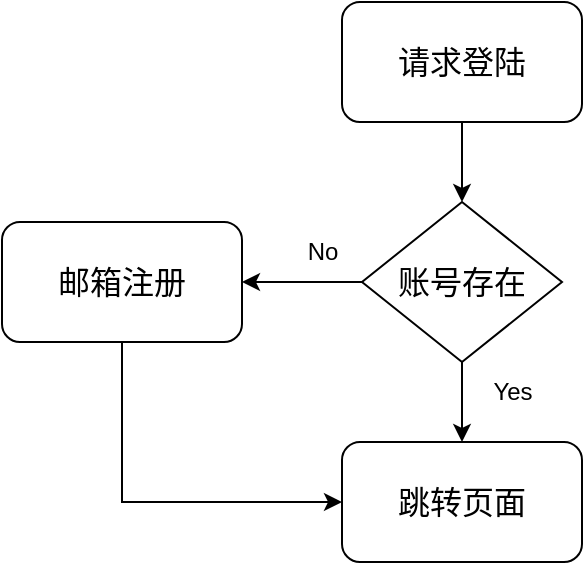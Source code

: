 <mxfile version="24.2.8" type="github">
  <diagram name="第 1 页" id="x6DU5e6zfSBmo6PIq0Tz">
    <mxGraphModel dx="1146" dy="557" grid="1" gridSize="10" guides="1" tooltips="1" connect="1" arrows="1" fold="1" page="1" pageScale="1" pageWidth="827" pageHeight="1169" math="0" shadow="0">
      <root>
        <mxCell id="0" />
        <mxCell id="1" parent="0" />
        <mxCell id="p2-TfMb37SsXBgMvfIKl-4" value="" style="edgeStyle=orthogonalEdgeStyle;rounded=0;orthogonalLoop=1;jettySize=auto;html=1;" edge="1" parent="1" source="p2-TfMb37SsXBgMvfIKl-1" target="p2-TfMb37SsXBgMvfIKl-3">
          <mxGeometry relative="1" as="geometry" />
        </mxCell>
        <mxCell id="p2-TfMb37SsXBgMvfIKl-1" value="&lt;font style=&quot;font-size: 16px;&quot;&gt;请求登陆&lt;/font&gt;" style="rounded=1;whiteSpace=wrap;html=1;" vertex="1" parent="1">
          <mxGeometry x="360" y="160" width="120" height="60" as="geometry" />
        </mxCell>
        <mxCell id="p2-TfMb37SsXBgMvfIKl-2" value="&lt;font style=&quot;font-size: 16px;&quot;&gt;跳转页面&lt;/font&gt;" style="rounded=1;whiteSpace=wrap;html=1;" vertex="1" parent="1">
          <mxGeometry x="360" y="380" width="120" height="60" as="geometry" />
        </mxCell>
        <mxCell id="p2-TfMb37SsXBgMvfIKl-5" value="" style="edgeStyle=orthogonalEdgeStyle;rounded=0;orthogonalLoop=1;jettySize=auto;html=1;" edge="1" parent="1" source="p2-TfMb37SsXBgMvfIKl-3" target="p2-TfMb37SsXBgMvfIKl-2">
          <mxGeometry relative="1" as="geometry" />
        </mxCell>
        <mxCell id="p2-TfMb37SsXBgMvfIKl-8" value="" style="edgeStyle=orthogonalEdgeStyle;rounded=0;orthogonalLoop=1;jettySize=auto;html=1;" edge="1" parent="1" source="p2-TfMb37SsXBgMvfIKl-3" target="p2-TfMb37SsXBgMvfIKl-7">
          <mxGeometry relative="1" as="geometry" />
        </mxCell>
        <mxCell id="p2-TfMb37SsXBgMvfIKl-3" value="&lt;font size=&quot;3&quot;&gt;账号存在&lt;/font&gt;" style="rhombus;whiteSpace=wrap;html=1;" vertex="1" parent="1">
          <mxGeometry x="370" y="260" width="100" height="80" as="geometry" />
        </mxCell>
        <mxCell id="p2-TfMb37SsXBgMvfIKl-6" value="Yes" style="text;html=1;align=center;verticalAlign=middle;resizable=0;points=[];autosize=1;strokeColor=none;fillColor=none;" vertex="1" parent="1">
          <mxGeometry x="425" y="340" width="40" height="30" as="geometry" />
        </mxCell>
        <mxCell id="p2-TfMb37SsXBgMvfIKl-9" style="edgeStyle=orthogonalEdgeStyle;rounded=0;orthogonalLoop=1;jettySize=auto;html=1;entryX=0;entryY=0.5;entryDx=0;entryDy=0;" edge="1" parent="1" source="p2-TfMb37SsXBgMvfIKl-7" target="p2-TfMb37SsXBgMvfIKl-2">
          <mxGeometry relative="1" as="geometry">
            <Array as="points">
              <mxPoint x="250" y="410" />
            </Array>
          </mxGeometry>
        </mxCell>
        <mxCell id="p2-TfMb37SsXBgMvfIKl-7" value="&lt;font style=&quot;font-size: 16px;&quot;&gt;邮箱注册&lt;/font&gt;" style="rounded=1;whiteSpace=wrap;html=1;" vertex="1" parent="1">
          <mxGeometry x="190" y="270" width="120" height="60" as="geometry" />
        </mxCell>
        <mxCell id="p2-TfMb37SsXBgMvfIKl-10" value="No" style="text;html=1;align=center;verticalAlign=middle;resizable=0;points=[];autosize=1;strokeColor=none;fillColor=none;" vertex="1" parent="1">
          <mxGeometry x="330" y="270" width="40" height="30" as="geometry" />
        </mxCell>
      </root>
    </mxGraphModel>
  </diagram>
</mxfile>
